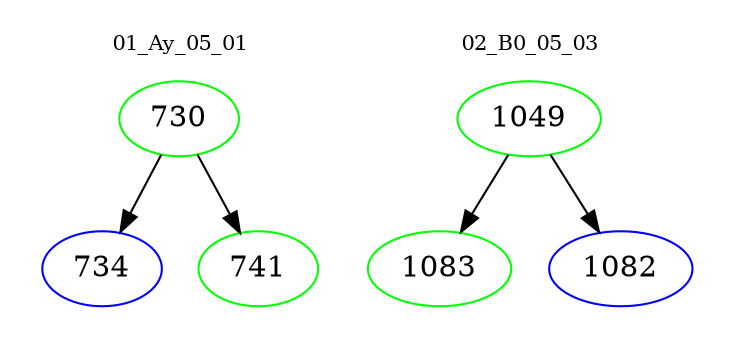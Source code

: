 digraph{
subgraph cluster_0 {
color = white
label = "01_Ay_05_01";
fontsize=10;
T0_730 [label="730", color="green"]
T0_730 -> T0_734 [color="black"]
T0_734 [label="734", color="blue"]
T0_730 -> T0_741 [color="black"]
T0_741 [label="741", color="green"]
}
subgraph cluster_1 {
color = white
label = "02_B0_05_03";
fontsize=10;
T1_1049 [label="1049", color="green"]
T1_1049 -> T1_1083 [color="black"]
T1_1083 [label="1083", color="green"]
T1_1049 -> T1_1082 [color="black"]
T1_1082 [label="1082", color="blue"]
}
}

